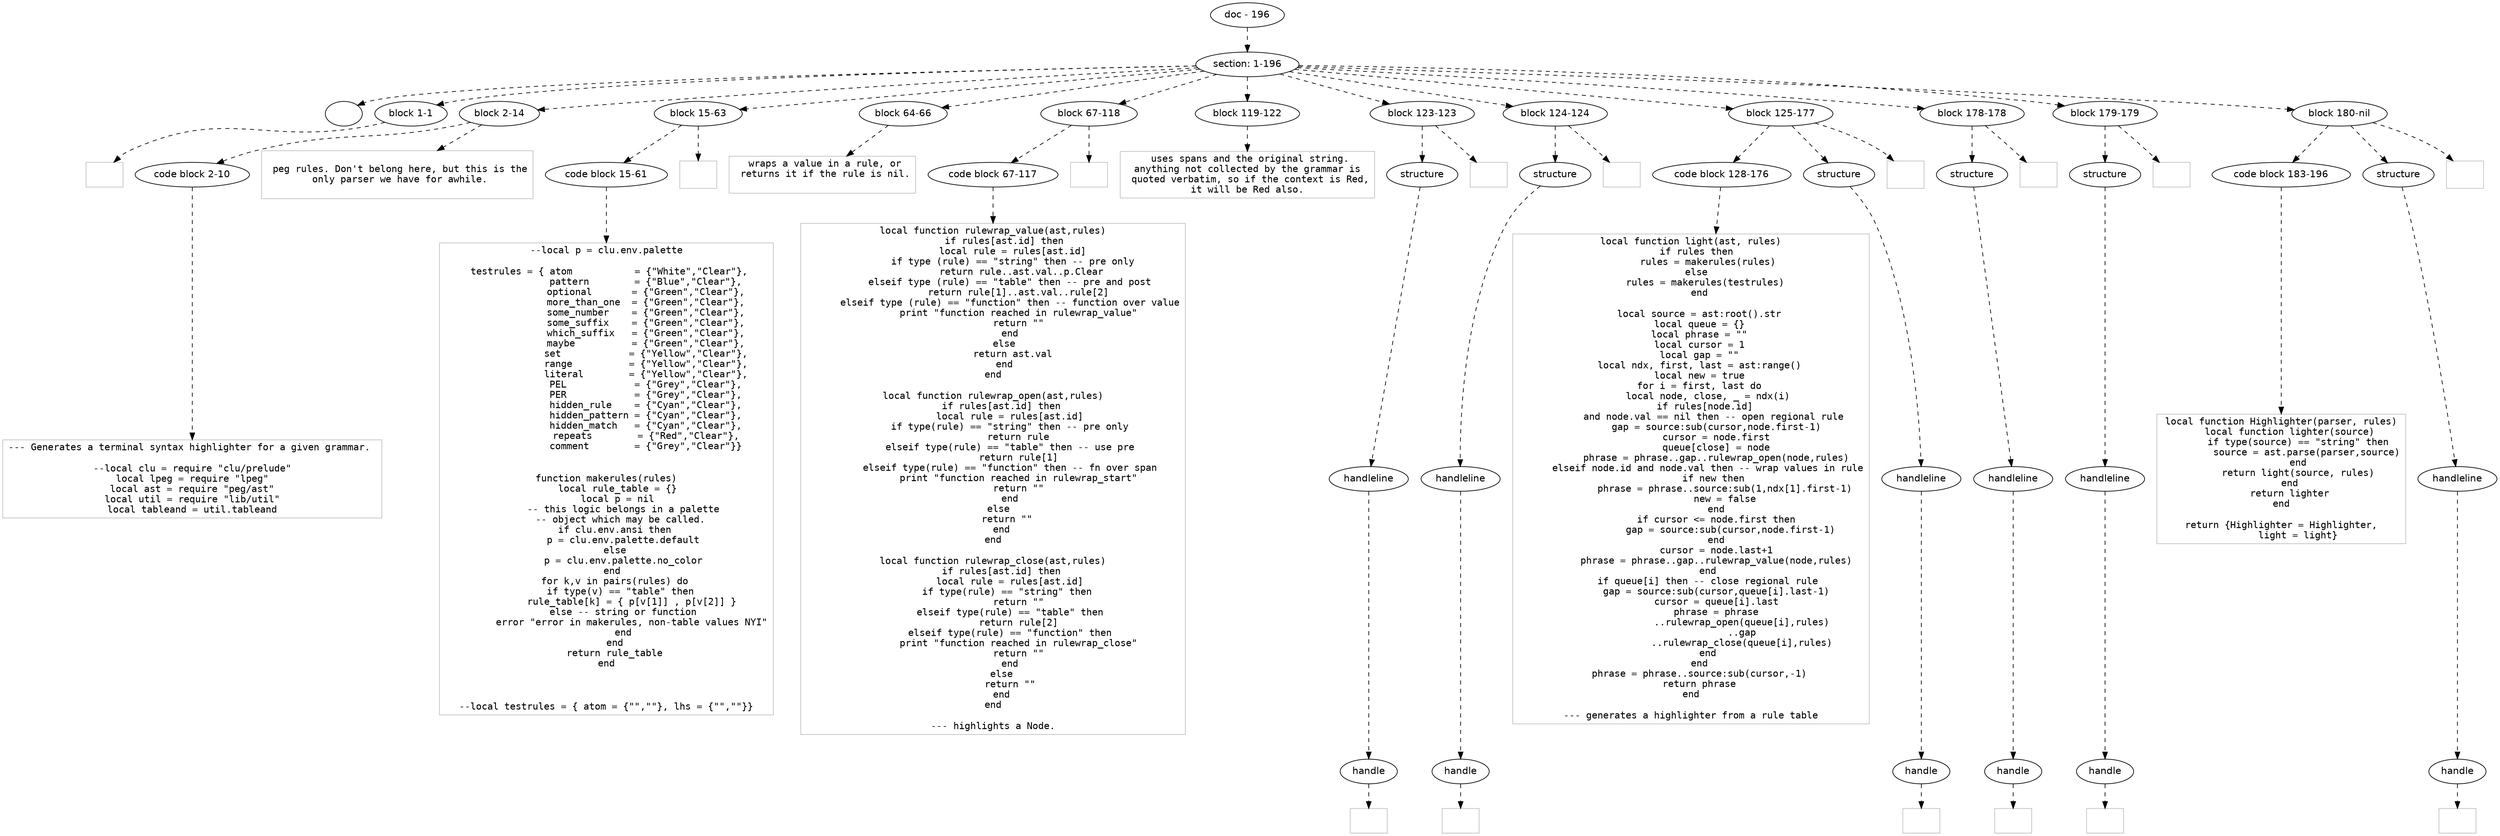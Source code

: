 digraph hierarchy {

node [fontname=Helvetica]
edge [style=dashed]

doc_0 [label="doc - 196"]

doc_0 -> { section_1}
{rank=same; section_1}

section_1 [label="section: 1-196"]

section_1 -> { header_2 block_3 block_4 block_5 block_6 block_7 block_8 block_9 block_10 block_11 block_12 block_13 block_14}
{rank=same; header_2 block_3 block_4 block_5 block_6 block_7 block_8 block_9 block_10 block_11 block_12 block_13 block_14}

header_2 [label=""]
block_3 [label="block 1-1"]
block_4 [label="block 2-14"]
block_5 [label="block 15-63"]
block_6 [label="block 64-66"]
block_7 [label="block 67-118"]
block_8 [label="block 119-122"]
block_9 [label="block 123-123"]
block_10 [label="block 124-124"]
block_11 [label="block 125-177"]
block_12 [label="block 178-178"]
block_13 [label="block 179-179"]
block_14 [label="block 180-nil"]


block_3 -> leaf_15
leaf_15  [color=Gray,shape=rectangle,fontname=Inconsolata,label=""]block_4 -> { codeblock_16}
{rank=same; codeblock_16}

codeblock_16 [label="code block 2-10"]


codeblock_16 -> leaf_17
leaf_17  [color=Gray,shape=rectangle,fontname=Inconsolata,label="--- Generates a terminal syntax highlighter for a given grammar. 

--local clu = require \"clu/prelude\"
local lpeg = require \"lpeg\"
local ast = require \"peg/ast\"
local util = require \"lib/util\"
local tableand = util.tableand
"]
block_4 -> leaf_18
leaf_18  [color=Gray,shape=rectangle,fontname=Inconsolata,label="
 peg rules. Don't belong here, but this is the
 only parser we have for awhile.

"]block_5 -> { codeblock_19}
{rank=same; codeblock_19}

codeblock_19 [label="code block 15-61"]


codeblock_19 -> leaf_20
leaf_20  [color=Gray,shape=rectangle,fontname=Inconsolata,label="--local p = clu.env.palette

 testrules = { atom           = {\"White\",\"Clear\"},
              pattern        = {\"Blue\",\"Clear\"},
              optional       = {\"Green\",\"Clear\"},
              more_than_one  = {\"Green\",\"Clear\"},
              some_number    = {\"Green\",\"Clear\"},
              some_suffix    = {\"Green\",\"Clear\"},
              which_suffix   = {\"Green\",\"Clear\"},
              maybe          = {\"Green\",\"Clear\"},
              set            = {\"Yellow\",\"Clear\"},
              range          = {\"Yellow\",\"Clear\"},
              literal        = {\"Yellow\",\"Clear\"},
              PEL            = {\"Grey\",\"Clear\"},
              PER            = {\"Grey\",\"Clear\"},
              hidden_rule    = {\"Cyan\",\"Clear\"},
              hidden_pattern = {\"Cyan\",\"Clear\"},
              hidden_match   = {\"Cyan\",\"Clear\"},
              repeats        = {\"Red\",\"Clear\"},
              comment        = {\"Grey\",\"Clear\"}}


function makerules(rules)
    local rule_table = {}
    local p = nil
       -- this logic belongs in a palette 
      -- object which may be called. 
    if clu.env.ansi then 
      p = clu.env.palette.default
   else
      p = clu.env.palette.no_color
   end 
   for k,v in pairs(rules) do
      if type(v) == \"table\" then 
         rule_table[k] = { p[v[1]] , p[v[2]] }
      else -- string or function
         error \"error in makerules, non-table values NYI\"
      end
   end
   return rule_table
end



--local testrules = { atom = {\"\",\"\"}, lhs = {\"\",\"\"}}
"]
block_5 -> leaf_21
leaf_21  [color=Gray,shape=rectangle,fontname=Inconsolata,label="

"]
block_6 -> leaf_22
leaf_22  [color=Gray,shape=rectangle,fontname=Inconsolata,label=" wraps a value in a rule, or
 returns it if the rule is nil.

"]block_7 -> { codeblock_23}
{rank=same; codeblock_23}

codeblock_23 [label="code block 67-117"]


codeblock_23 -> leaf_24
leaf_24  [color=Gray,shape=rectangle,fontname=Inconsolata,label="local function rulewrap_value(ast,rules)
    if rules[ast.id] then
       local rule = rules[ast.id]
       if type (rule) == \"string\" then -- pre only
          return rule..ast.val..p.Clear
      elseif type (rule) == \"table\" then -- pre and post
         return rule[1]..ast.val..rule[2]
      elseif type (rule) == \"function\" then -- function over value
         print \"function reached in rulewrap_value\"
         return \"\"
      end
    else
       return ast.val
    end
end

local function rulewrap_open(ast,rules)
   if rules[ast.id] then
      local rule = rules[ast.id]
      if type(rule) == \"string\" then -- pre only
         return rule
      elseif type(rule) == \"table\" then -- use pre
         return rule[1]
      elseif type(rule) == \"function\" then -- fn over span
         print \"function reached in rulewrap_start\"
         return \"\"
      end
   else 
      return \"\" 
   end
end

local function rulewrap_close(ast,rules)
   if rules[ast.id] then
      local rule = rules[ast.id]
      if type(rule) == \"string\" then 
         return \"\"
      elseif type(rule) == \"table\" then
         return rule[2]
      elseif type(rule) == \"function\" then
         print \"function reached in rulewrap_close\"
         return \"\"
      end
   else
      return \"\"
   end
end

--- highlights a Node.
"]
block_7 -> leaf_25
leaf_25  [color=Gray,shape=rectangle,fontname=Inconsolata,label="
"]
block_8 -> leaf_26
leaf_26  [color=Gray,shape=rectangle,fontname=Inconsolata,label=" uses spans and the original string.
 anything not collected by the grammar is 
 quoted verbatim, so if the context is Red,
 it will be Red also. 
"]block_9 -> { structure_27}
{rank=same; structure_27}

structure_27 [label="structure"]

structure_27 -> { handleline_28}
{rank=same; handleline_28}

handleline_28 [label="handleline"]

handleline_28 -> { handle_29}
{rank=same; handle_29}

handle_29 [label="handle"]


handle_29 -> leaf_30
leaf_30  [color=Gray,shape=rectangle,fontname=Inconsolata,label=""]
block_9 -> leaf_31
leaf_31  [color=Gray,shape=rectangle,fontname=Inconsolata,label=""]block_10 -> { structure_32}
{rank=same; structure_32}

structure_32 [label="structure"]

structure_32 -> { handleline_33}
{rank=same; handleline_33}

handleline_33 [label="handleline"]

handleline_33 -> { handle_34}
{rank=same; handle_34}

handle_34 [label="handle"]


handle_34 -> leaf_35
leaf_35  [color=Gray,shape=rectangle,fontname=Inconsolata,label=""]
block_10 -> leaf_36
leaf_36  [color=Gray,shape=rectangle,fontname=Inconsolata,label=""]block_11 -> { codeblock_37 structure_38}
{rank=same; codeblock_37 structure_38}

codeblock_37 [label="code block 128-176"]
structure_38 [label="structure"]


codeblock_37 -> leaf_39
leaf_39  [color=Gray,shape=rectangle,fontname=Inconsolata,label="local function light(ast, rules)
   if rules then 
      rules = makerules(rules)
   else 
      rules = makerules(testrules) 
   end

   local source = ast:root().str
   local queue = {}
   local phrase = \"\"
   local cursor = 1
   local gap = \"\"
   local ndx, first, last = ast:range()
   local new = true
   for i = first, last do
      local node, close, _ = ndx(i)
      if rules[node.id] 
        and node.val == nil then -- open regional rule
         gap = source:sub(cursor,node.first-1)
         cursor = node.first
         queue[close] = node
         phrase = phrase..gap..rulewrap_open(node,rules)
      elseif node.id and node.val then -- wrap values in rule
         if new then 
            phrase = phrase..source:sub(1,ndx[1].first-1)
            new = false
         end
         if cursor <= node.first then
              gap = source:sub(cursor,node.first-1)
         end
         cursor = node.last+1
         phrase = phrase..gap..rulewrap_value(node,rules)
      end
      if queue[i] then -- close regional rule
         gap = source:sub(cursor,queue[i].last-1)
         cursor = queue[i].last
         phrase = phrase
                  ..rulewrap_open(queue[i],rules)
                  ..gap
                  ..rulewrap_close(queue[i],rules)
      end
   end
   phrase = phrase..source:sub(cursor,-1)
   return phrase
end

--- generates a highlighter from a rule table
"]structure_38 -> { handleline_40}
{rank=same; handleline_40}

handleline_40 [label="handleline"]

handleline_40 -> { handle_41}
{rank=same; handle_41}

handle_41 [label="handle"]


handle_41 -> leaf_42
leaf_42  [color=Gray,shape=rectangle,fontname=Inconsolata,label=""]
block_11 -> leaf_43
leaf_43  [color=Gray,shape=rectangle,fontname=Inconsolata,label="

"]block_12 -> { structure_44}
{rank=same; structure_44}

structure_44 [label="structure"]

structure_44 -> { handleline_45}
{rank=same; handleline_45}

handleline_45 [label="handleline"]

handleline_45 -> { handle_46}
{rank=same; handle_46}

handle_46 [label="handle"]


handle_46 -> leaf_47
leaf_47  [color=Gray,shape=rectangle,fontname=Inconsolata,label=""]
block_12 -> leaf_48
leaf_48  [color=Gray,shape=rectangle,fontname=Inconsolata,label=""]block_13 -> { structure_49}
{rank=same; structure_49}

structure_49 [label="structure"]

structure_49 -> { handleline_50}
{rank=same; handleline_50}

handleline_50 [label="handleline"]

handleline_50 -> { handle_51}
{rank=same; handle_51}

handle_51 [label="handle"]


handle_51 -> leaf_52
leaf_52  [color=Gray,shape=rectangle,fontname=Inconsolata,label=""]
block_13 -> leaf_53
leaf_53  [color=Gray,shape=rectangle,fontname=Inconsolata,label=""]block_14 -> { codeblock_54 structure_55}
{rank=same; codeblock_54 structure_55}

codeblock_54 [label="code block 183-196"]
structure_55 [label="structure"]


codeblock_54 -> leaf_56
leaf_56  [color=Gray,shape=rectangle,fontname=Inconsolata,label="local function Highlighter(parser, rules)
   local function lighter(source)
      if type(source) == \"string\" then
         source = ast.parse(parser,source)
      end
      return light(source, rules)
   end
   return lighter
end

return {Highlighter = Highlighter,
      light = light}
"]structure_55 -> { handleline_57}
{rank=same; handleline_57}

handleline_57 [label="handleline"]

handleline_57 -> { handle_58}
{rank=same; handle_58}

handle_58 [label="handle"]


handle_58 -> leaf_59
leaf_59  [color=Gray,shape=rectangle,fontname=Inconsolata,label=""]
block_14 -> leaf_60
leaf_60  [color=Gray,shape=rectangle,fontname=Inconsolata,label="

"]
}
